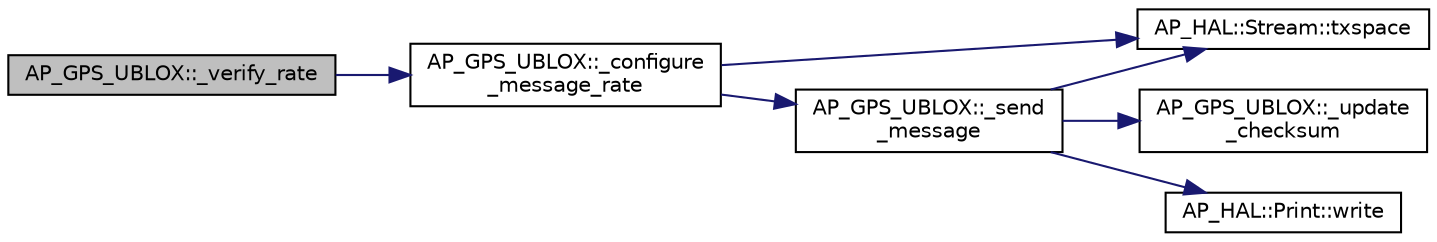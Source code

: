 digraph "AP_GPS_UBLOX::_verify_rate"
{
 // INTERACTIVE_SVG=YES
  edge [fontname="Helvetica",fontsize="10",labelfontname="Helvetica",labelfontsize="10"];
  node [fontname="Helvetica",fontsize="10",shape=record];
  rankdir="LR";
  Node1 [label="AP_GPS_UBLOX::_verify_rate",height=0.2,width=0.4,color="black", fillcolor="grey75", style="filled", fontcolor="black"];
  Node1 -> Node2 [color="midnightblue",fontsize="10",style="solid",fontname="Helvetica"];
  Node2 [label="AP_GPS_UBLOX::_configure\l_message_rate",height=0.2,width=0.4,color="black", fillcolor="white", style="filled",URL="$classAP__GPS__UBLOX.html#a8e41510690d6244e39bba36def050204"];
  Node2 -> Node3 [color="midnightblue",fontsize="10",style="solid",fontname="Helvetica"];
  Node3 [label="AP_HAL::Stream::txspace",height=0.2,width=0.4,color="black", fillcolor="white", style="filled",URL="$classAP__HAL_1_1Stream.html#a1768308e013072eb91ecf0ccdc171da6"];
  Node2 -> Node4 [color="midnightblue",fontsize="10",style="solid",fontname="Helvetica"];
  Node4 [label="AP_GPS_UBLOX::_send\l_message",height=0.2,width=0.4,color="black", fillcolor="white", style="filled",URL="$classAP__GPS__UBLOX.html#a70796ce79531f8601c16cf9a1b6b442b"];
  Node4 -> Node3 [color="midnightblue",fontsize="10",style="solid",fontname="Helvetica"];
  Node4 -> Node5 [color="midnightblue",fontsize="10",style="solid",fontname="Helvetica"];
  Node5 [label="AP_GPS_UBLOX::_update\l_checksum",height=0.2,width=0.4,color="black", fillcolor="white", style="filled",URL="$classAP__GPS__UBLOX.html#aa9e7578f241ffd59f632d9b5104bed75"];
  Node4 -> Node6 [color="midnightblue",fontsize="10",style="solid",fontname="Helvetica"];
  Node6 [label="AP_HAL::Print::write",height=0.2,width=0.4,color="black", fillcolor="white", style="filled",URL="$classAP__HAL_1_1Print.html#acc65391952a43334f8f5c9bef341f501"];
}
